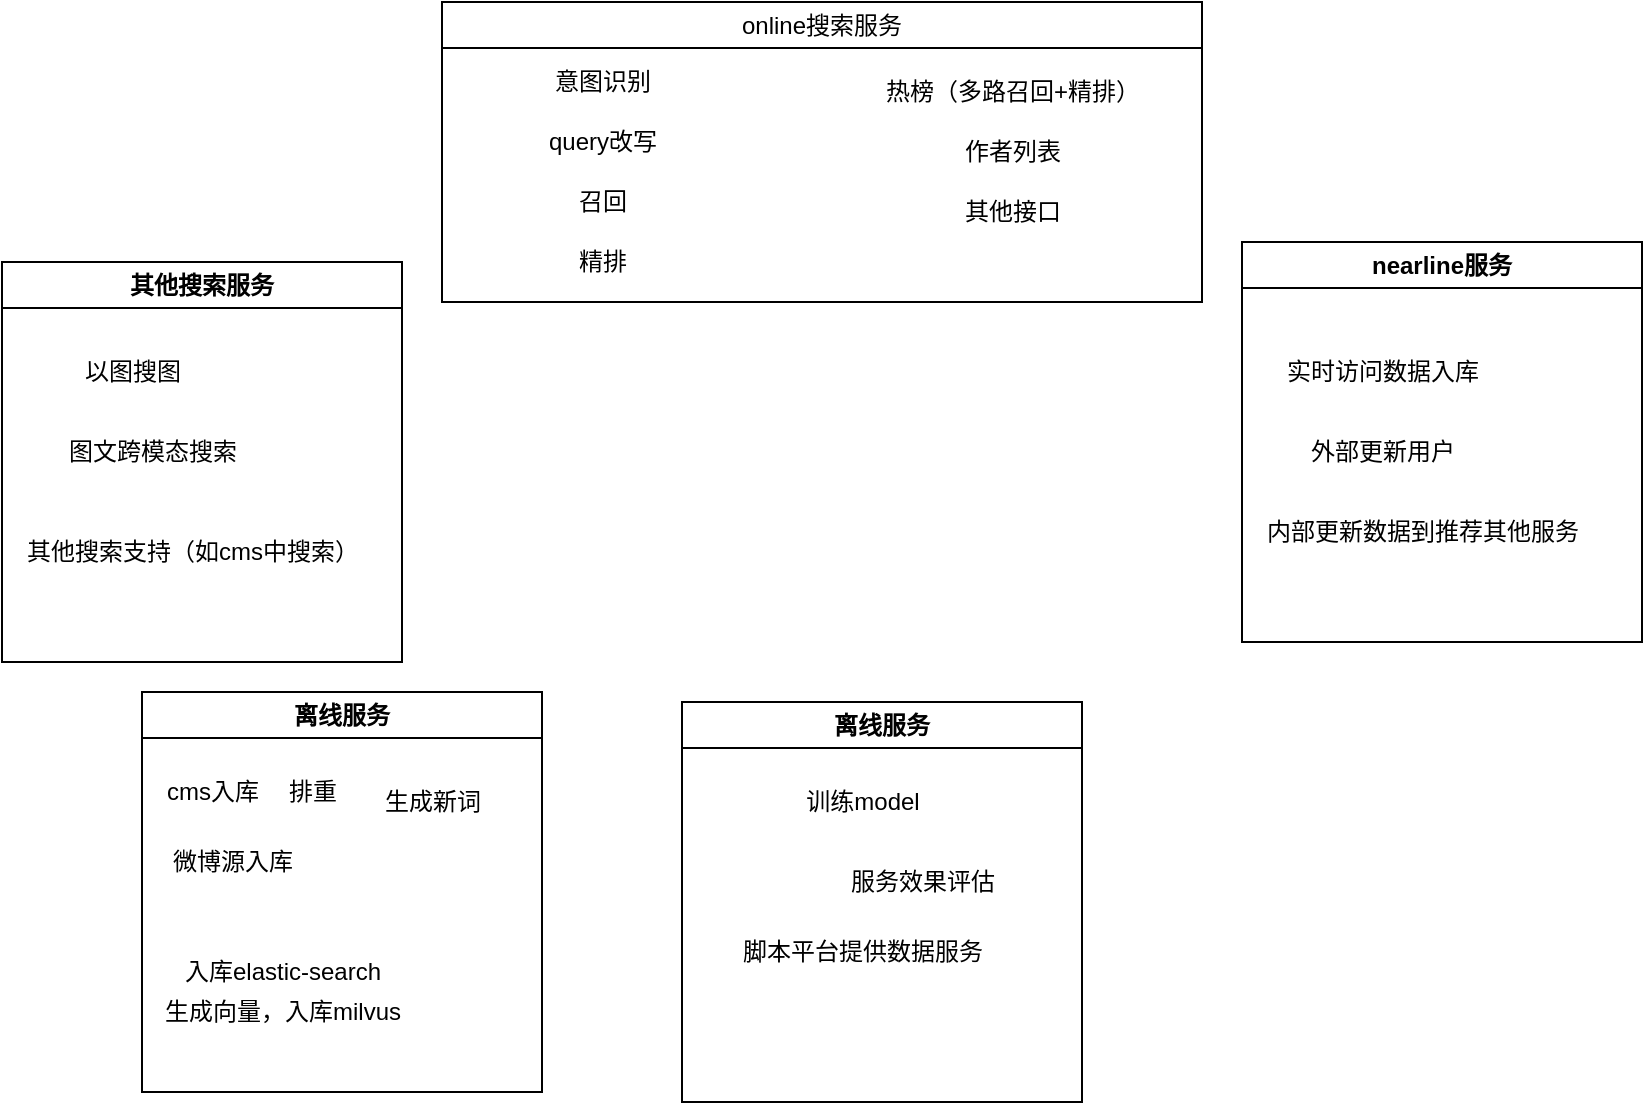 <mxfile version="20.5.3" type="github">
  <diagram id="R2lEEEUBdFMjLlhIrx00" name="Page-1">
    <mxGraphModel dx="946" dy="504" grid="1" gridSize="10" guides="1" tooltips="1" connect="1" arrows="1" fold="1" page="1" pageScale="1" pageWidth="850" pageHeight="1100" math="0" shadow="0" extFonts="Permanent Marker^https://fonts.googleapis.com/css?family=Permanent+Marker">
      <root>
        <mxCell id="0" />
        <mxCell id="1" parent="0" />
        <mxCell id="CcoSx1mpZSwDq7JVrcpu-36" value="&lt;div style=&quot;text-align: left;&quot;&gt;&lt;span style=&quot;font-weight: 400;&quot;&gt;online搜索服务&lt;/span&gt;&lt;/div&gt;" style="swimlane;whiteSpace=wrap;html=1;" vertex="1" parent="1">
          <mxGeometry x="240" y="30" width="380" height="150" as="geometry" />
        </mxCell>
        <mxCell id="CcoSx1mpZSwDq7JVrcpu-40" value="&lt;div style=&quot;text-align: left;&quot;&gt;&lt;span style=&quot;background-color: initial;&quot;&gt;query改写&lt;/span&gt;&lt;/div&gt;" style="text;html=1;align=center;verticalAlign=middle;resizable=0;points=[];autosize=1;strokeColor=none;fillColor=none;" vertex="1" parent="CcoSx1mpZSwDq7JVrcpu-36">
          <mxGeometry x="40" y="55" width="80" height="30" as="geometry" />
        </mxCell>
        <mxCell id="CcoSx1mpZSwDq7JVrcpu-41" value="&lt;div style=&quot;text-align: left;&quot;&gt;召回&lt;/div&gt;" style="text;html=1;align=center;verticalAlign=middle;resizable=0;points=[];autosize=1;strokeColor=none;fillColor=none;" vertex="1" parent="CcoSx1mpZSwDq7JVrcpu-36">
          <mxGeometry x="55" y="85" width="50" height="30" as="geometry" />
        </mxCell>
        <mxCell id="CcoSx1mpZSwDq7JVrcpu-42" value="&lt;div style=&quot;text-align: left;&quot;&gt;&lt;span style=&quot;background-color: initial;&quot;&gt;精排&lt;/span&gt;&lt;/div&gt;" style="text;html=1;align=center;verticalAlign=middle;resizable=0;points=[];autosize=1;strokeColor=none;fillColor=none;" vertex="1" parent="CcoSx1mpZSwDq7JVrcpu-36">
          <mxGeometry x="55" y="115" width="50" height="30" as="geometry" />
        </mxCell>
        <mxCell id="CcoSx1mpZSwDq7JVrcpu-37" value="&lt;span style=&quot;text-align: left;&quot;&gt;意图识别&lt;/span&gt;" style="text;html=1;align=center;verticalAlign=middle;resizable=0;points=[];autosize=1;strokeColor=none;fillColor=none;" vertex="1" parent="CcoSx1mpZSwDq7JVrcpu-36">
          <mxGeometry x="45" y="25" width="70" height="30" as="geometry" />
        </mxCell>
        <mxCell id="CcoSx1mpZSwDq7JVrcpu-72" value="&lt;span style=&quot;text-align: left;&quot;&gt;热榜（多路召回+精排）&lt;/span&gt;" style="text;html=1;align=center;verticalAlign=middle;resizable=0;points=[];autosize=1;strokeColor=none;fillColor=none;" vertex="1" parent="CcoSx1mpZSwDq7JVrcpu-36">
          <mxGeometry x="210" y="30" width="150" height="30" as="geometry" />
        </mxCell>
        <mxCell id="CcoSx1mpZSwDq7JVrcpu-93" value="作者列表" style="text;html=1;align=center;verticalAlign=middle;resizable=0;points=[];autosize=1;strokeColor=none;fillColor=none;" vertex="1" parent="CcoSx1mpZSwDq7JVrcpu-36">
          <mxGeometry x="250" y="60" width="70" height="30" as="geometry" />
        </mxCell>
        <mxCell id="CcoSx1mpZSwDq7JVrcpu-97" value="其他接口" style="text;html=1;align=center;verticalAlign=middle;resizable=0;points=[];autosize=1;strokeColor=none;fillColor=none;" vertex="1" parent="CcoSx1mpZSwDq7JVrcpu-36">
          <mxGeometry x="250" y="90" width="70" height="30" as="geometry" />
        </mxCell>
        <mxCell id="CcoSx1mpZSwDq7JVrcpu-47" value="离线服务" style="swimlane;whiteSpace=wrap;html=1;" vertex="1" parent="1">
          <mxGeometry x="90" y="375" width="200" height="200" as="geometry" />
        </mxCell>
        <mxCell id="CcoSx1mpZSwDq7JVrcpu-51" value="排重" style="text;html=1;align=center;verticalAlign=middle;resizable=0;points=[];autosize=1;strokeColor=none;fillColor=none;" vertex="1" parent="CcoSx1mpZSwDq7JVrcpu-47">
          <mxGeometry x="60" y="35" width="50" height="30" as="geometry" />
        </mxCell>
        <mxCell id="CcoSx1mpZSwDq7JVrcpu-54" value="生成新词" style="text;html=1;align=center;verticalAlign=middle;resizable=0;points=[];autosize=1;strokeColor=none;fillColor=none;" vertex="1" parent="CcoSx1mpZSwDq7JVrcpu-47">
          <mxGeometry x="110" y="40" width="70" height="30" as="geometry" />
        </mxCell>
        <mxCell id="CcoSx1mpZSwDq7JVrcpu-71" value="生成向量，入库milvus" style="text;html=1;align=center;verticalAlign=middle;resizable=0;points=[];autosize=1;strokeColor=none;fillColor=none;" vertex="1" parent="CcoSx1mpZSwDq7JVrcpu-47">
          <mxGeometry y="145" width="140" height="30" as="geometry" />
        </mxCell>
        <mxCell id="CcoSx1mpZSwDq7JVrcpu-89" value="cms入库" style="text;html=1;align=center;verticalAlign=middle;resizable=0;points=[];autosize=1;strokeColor=none;fillColor=none;" vertex="1" parent="CcoSx1mpZSwDq7JVrcpu-47">
          <mxGeometry y="35" width="70" height="30" as="geometry" />
        </mxCell>
        <mxCell id="CcoSx1mpZSwDq7JVrcpu-90" value="微博源入库" style="text;html=1;align=center;verticalAlign=middle;resizable=0;points=[];autosize=1;strokeColor=none;fillColor=none;" vertex="1" parent="CcoSx1mpZSwDq7JVrcpu-47">
          <mxGeometry x="5" y="70" width="80" height="30" as="geometry" />
        </mxCell>
        <mxCell id="CcoSx1mpZSwDq7JVrcpu-91" value="入库elastic-search" style="text;html=1;align=center;verticalAlign=middle;resizable=0;points=[];autosize=1;strokeColor=none;fillColor=none;" vertex="1" parent="CcoSx1mpZSwDq7JVrcpu-47">
          <mxGeometry x="10" y="125" width="120" height="30" as="geometry" />
        </mxCell>
        <mxCell id="CcoSx1mpZSwDq7JVrcpu-61" value="离线服务" style="swimlane;whiteSpace=wrap;html=1;" vertex="1" parent="1">
          <mxGeometry x="360" y="380" width="200" height="200" as="geometry" />
        </mxCell>
        <mxCell id="CcoSx1mpZSwDq7JVrcpu-92" value="脚本平台提供数据服务" style="text;html=1;align=center;verticalAlign=middle;resizable=0;points=[];autosize=1;strokeColor=none;fillColor=none;" vertex="1" parent="CcoSx1mpZSwDq7JVrcpu-61">
          <mxGeometry x="20" y="110" width="140" height="30" as="geometry" />
        </mxCell>
        <mxCell id="CcoSx1mpZSwDq7JVrcpu-65" value="nearline服务" style="swimlane;whiteSpace=wrap;html=1;" vertex="1" parent="1">
          <mxGeometry x="640" y="150" width="200" height="200" as="geometry" />
        </mxCell>
        <mxCell id="CcoSx1mpZSwDq7JVrcpu-67" value="实时访问数据入库" style="text;html=1;align=center;verticalAlign=middle;resizable=0;points=[];autosize=1;strokeColor=none;fillColor=none;" vertex="1" parent="CcoSx1mpZSwDq7JVrcpu-65">
          <mxGeometry x="10" y="50" width="120" height="30" as="geometry" />
        </mxCell>
        <mxCell id="CcoSx1mpZSwDq7JVrcpu-74" value="外部更新用户" style="text;html=1;align=center;verticalAlign=middle;resizable=0;points=[];autosize=1;strokeColor=none;fillColor=none;" vertex="1" parent="CcoSx1mpZSwDq7JVrcpu-65">
          <mxGeometry x="20" y="90" width="100" height="30" as="geometry" />
        </mxCell>
        <mxCell id="CcoSx1mpZSwDq7JVrcpu-77" value="内部更新数据到推荐其他服务" style="text;html=1;align=center;verticalAlign=middle;resizable=0;points=[];autosize=1;strokeColor=none;fillColor=none;" vertex="1" parent="CcoSx1mpZSwDq7JVrcpu-65">
          <mxGeometry y="130" width="180" height="30" as="geometry" />
        </mxCell>
        <mxCell id="CcoSx1mpZSwDq7JVrcpu-78" value="其他搜索服务" style="swimlane;whiteSpace=wrap;html=1;" vertex="1" parent="1">
          <mxGeometry x="20" y="160" width="200" height="200" as="geometry" />
        </mxCell>
        <mxCell id="CcoSx1mpZSwDq7JVrcpu-82" value="图文跨模态搜索" style="text;html=1;align=center;verticalAlign=middle;resizable=0;points=[];autosize=1;strokeColor=none;fillColor=none;" vertex="1" parent="CcoSx1mpZSwDq7JVrcpu-78">
          <mxGeometry x="20" y="80" width="110" height="30" as="geometry" />
        </mxCell>
        <mxCell id="CcoSx1mpZSwDq7JVrcpu-81" value="以图搜图" style="text;html=1;align=center;verticalAlign=middle;resizable=0;points=[];autosize=1;strokeColor=none;fillColor=none;" vertex="1" parent="CcoSx1mpZSwDq7JVrcpu-78">
          <mxGeometry x="30" y="40" width="70" height="30" as="geometry" />
        </mxCell>
        <mxCell id="CcoSx1mpZSwDq7JVrcpu-94" value="其他搜索支持（如cms中搜索）" style="text;html=1;align=center;verticalAlign=middle;resizable=0;points=[];autosize=1;strokeColor=none;fillColor=none;" vertex="1" parent="CcoSx1mpZSwDq7JVrcpu-78">
          <mxGeometry y="130" width="190" height="30" as="geometry" />
        </mxCell>
        <mxCell id="CcoSx1mpZSwDq7JVrcpu-79" value="训练model" style="text;html=1;align=center;verticalAlign=middle;resizable=0;points=[];autosize=1;strokeColor=none;fillColor=none;" vertex="1" parent="1">
          <mxGeometry x="410" y="415" width="80" height="30" as="geometry" />
        </mxCell>
        <mxCell id="CcoSx1mpZSwDq7JVrcpu-80" value="服务效果评估" style="text;html=1;align=center;verticalAlign=middle;resizable=0;points=[];autosize=1;strokeColor=none;fillColor=none;" vertex="1" parent="1">
          <mxGeometry x="430" y="455" width="100" height="30" as="geometry" />
        </mxCell>
      </root>
    </mxGraphModel>
  </diagram>
</mxfile>
